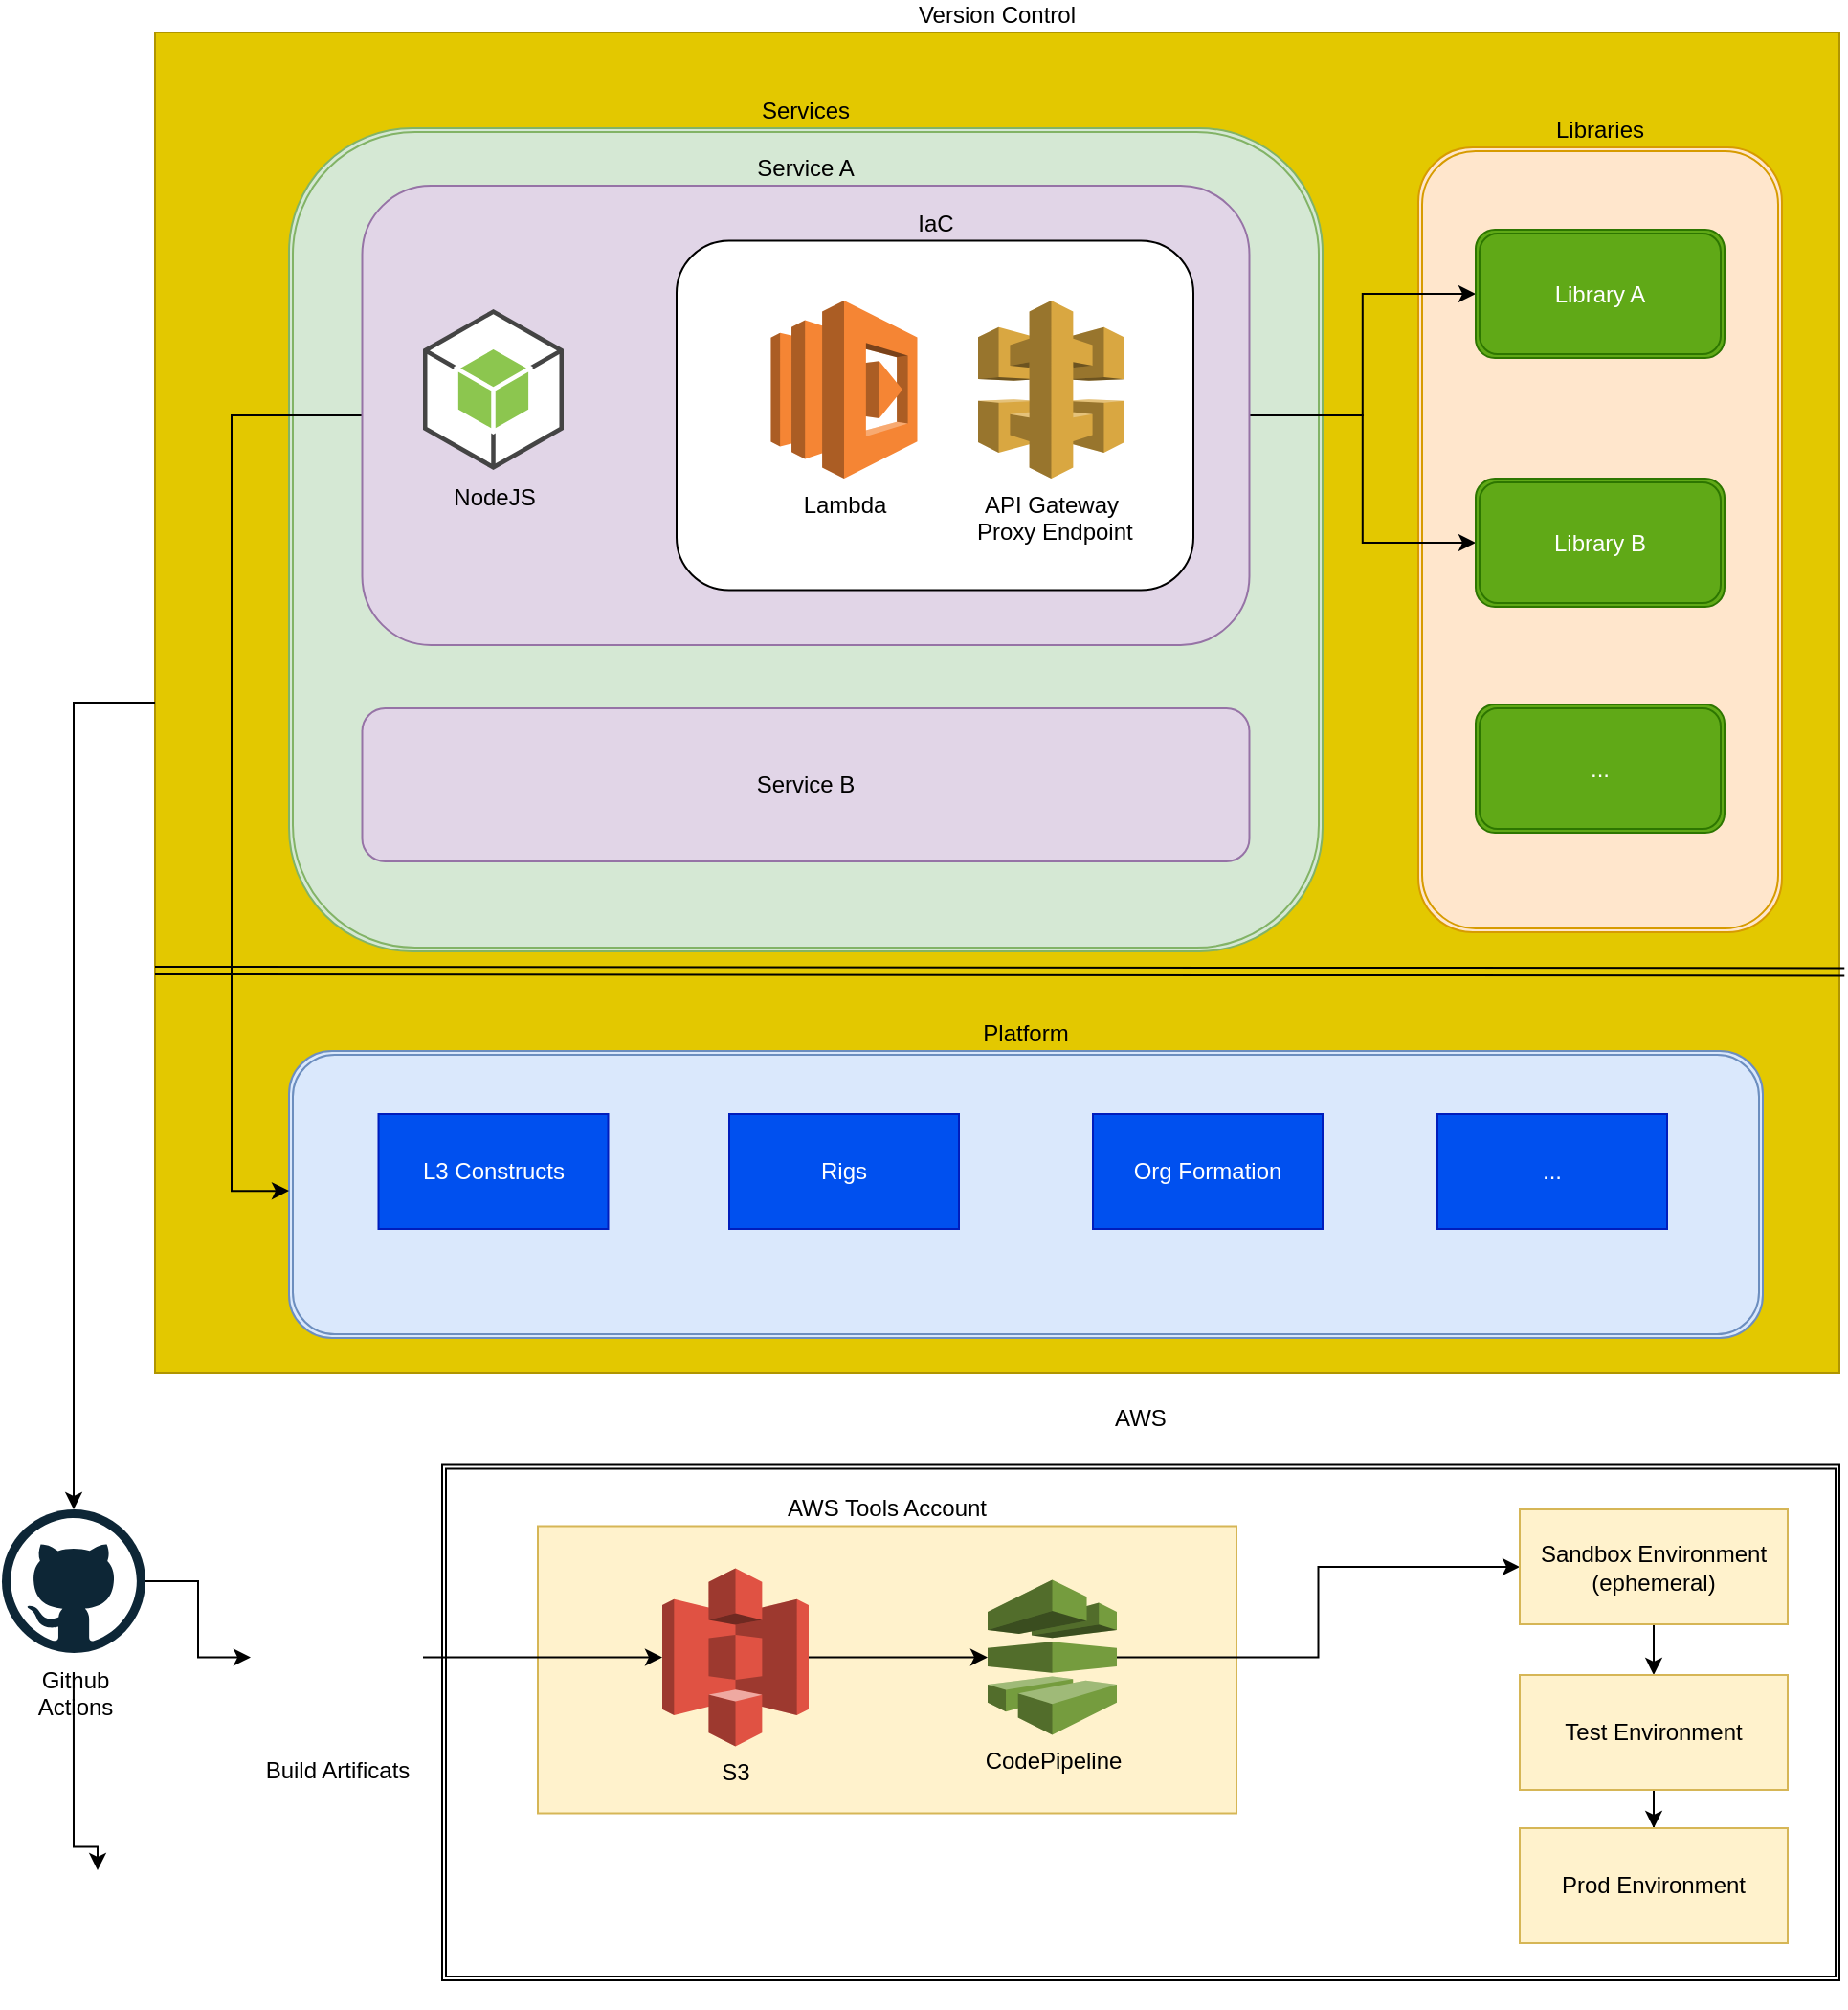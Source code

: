 <mxfile version="22.0.6" type="device">
  <diagram name="Page-1" id="dF-n39GfI8d1odxkNiJK">
    <mxGraphModel dx="2537" dy="860" grid="1" gridSize="10" guides="1" tooltips="1" connect="1" arrows="1" fold="1" page="1" pageScale="1" pageWidth="850" pageHeight="1100" math="0" shadow="0">
      <root>
        <mxCell id="0" />
        <mxCell id="1" parent="0" />
        <mxCell id="EI7FiWirIY5I7oA7hFFx-66" value="&lt;div&gt;AWS&lt;/div&gt;&lt;div&gt;&lt;br&gt;&lt;/div&gt;" style="shape=ext;double=1;rounded=0;whiteSpace=wrap;html=1;labelPosition=center;verticalLabelPosition=top;align=center;verticalAlign=bottom;" vertex="1" parent="1">
          <mxGeometry x="-50" y="768.25" width="730" height="269.25" as="geometry" />
        </mxCell>
        <mxCell id="EI7FiWirIY5I7oA7hFFx-24" value="Version Control" style="rounded=0;whiteSpace=wrap;html=1;labelPosition=center;verticalLabelPosition=top;align=center;verticalAlign=bottom;fillColor=#e3c800;fontColor=#000000;strokeColor=#B09500;" vertex="1" parent="1">
          <mxGeometry x="-200" y="20" width="880" height="700" as="geometry" />
        </mxCell>
        <mxCell id="EI7FiWirIY5I7oA7hFFx-61" value="Platform" style="shape=ext;double=1;rounded=1;whiteSpace=wrap;html=1;labelPosition=center;verticalLabelPosition=top;align=center;verticalAlign=bottom;fillColor=#dae8fc;strokeColor=#6c8ebf;" vertex="1" parent="1">
          <mxGeometry x="-130" y="552" width="770" height="150" as="geometry" />
        </mxCell>
        <mxCell id="EI7FiWirIY5I7oA7hFFx-11" value="Libraries" style="shape=ext;double=1;rounded=1;whiteSpace=wrap;html=1;labelPosition=center;verticalLabelPosition=top;align=center;verticalAlign=bottom;fillColor=#ffe6cc;strokeColor=#d79b00;" vertex="1" parent="1">
          <mxGeometry x="460" y="80" width="190" height="410" as="geometry" />
        </mxCell>
        <mxCell id="EI7FiWirIY5I7oA7hFFx-44" value="&lt;div&gt;AWS Tools Account&lt;/div&gt;" style="rounded=0;whiteSpace=wrap;html=1;labelPosition=center;verticalLabelPosition=top;align=center;verticalAlign=bottom;fillColor=#fff2cc;strokeColor=#d6b656;" vertex="1" parent="1">
          <mxGeometry y="800.25" width="365" height="150" as="geometry" />
        </mxCell>
        <mxCell id="EI7FiWirIY5I7oA7hFFx-47" style="edgeStyle=orthogonalEdgeStyle;rounded=0;orthogonalLoop=1;jettySize=auto;html=1;" edge="1" parent="1" source="EI7FiWirIY5I7oA7hFFx-24" target="EI7FiWirIY5I7oA7hFFx-5">
          <mxGeometry relative="1" as="geometry">
            <mxPoint x="-280" y="530" as="targetPoint" />
          </mxGeometry>
        </mxCell>
        <mxCell id="EI7FiWirIY5I7oA7hFFx-10" value="Services" style="shape=ext;double=1;rounded=1;whiteSpace=wrap;html=1;labelPosition=center;verticalLabelPosition=top;align=center;verticalAlign=bottom;fillColor=#d5e8d4;strokeColor=#82b366;" vertex="1" parent="1">
          <mxGeometry x="-130" y="70" width="540" height="430" as="geometry" />
        </mxCell>
        <mxCell id="EI7FiWirIY5I7oA7hFFx-50" style="edgeStyle=orthogonalEdgeStyle;rounded=0;orthogonalLoop=1;jettySize=auto;html=1;" edge="1" parent="1" source="EI7FiWirIY5I7oA7hFFx-15">
          <mxGeometry relative="1" as="geometry">
            <mxPoint x="-130" y="625.059" as="targetPoint" />
            <Array as="points">
              <mxPoint x="-160" y="220" />
              <mxPoint x="-160" y="625" />
            </Array>
          </mxGeometry>
        </mxCell>
        <mxCell id="EI7FiWirIY5I7oA7hFFx-57" style="edgeStyle=orthogonalEdgeStyle;rounded=0;orthogonalLoop=1;jettySize=auto;html=1;entryX=0;entryY=0.5;entryDx=0;entryDy=0;" edge="1" parent="1" source="EI7FiWirIY5I7oA7hFFx-15" target="EI7FiWirIY5I7oA7hFFx-55">
          <mxGeometry relative="1" as="geometry" />
        </mxCell>
        <mxCell id="EI7FiWirIY5I7oA7hFFx-58" style="edgeStyle=orthogonalEdgeStyle;rounded=0;orthogonalLoop=1;jettySize=auto;html=1;entryX=0;entryY=0.5;entryDx=0;entryDy=0;" edge="1" parent="1" source="EI7FiWirIY5I7oA7hFFx-15" target="EI7FiWirIY5I7oA7hFFx-56">
          <mxGeometry relative="1" as="geometry" />
        </mxCell>
        <mxCell id="EI7FiWirIY5I7oA7hFFx-15" value="Service A" style="rounded=1;whiteSpace=wrap;html=1;labelPosition=center;verticalLabelPosition=top;align=center;verticalAlign=bottom;fillColor=#e1d5e7;strokeColor=#9673a6;" vertex="1" parent="1">
          <mxGeometry x="-91.75" y="100" width="463.5" height="240" as="geometry" />
        </mxCell>
        <mxCell id="EI7FiWirIY5I7oA7hFFx-17" value="IaC" style="rounded=1;whiteSpace=wrap;html=1;labelPosition=center;verticalLabelPosition=top;align=center;verticalAlign=bottom;" vertex="1" parent="1">
          <mxGeometry x="72.5" y="128.75" width="270" height="182.5" as="geometry" />
        </mxCell>
        <mxCell id="EI7FiWirIY5I7oA7hFFx-1" value="&lt;div&gt;Lambda&lt;/div&gt;&lt;div&gt;&lt;br&gt;&lt;/div&gt;" style="outlineConnect=0;dashed=0;verticalLabelPosition=bottom;verticalAlign=top;align=center;html=1;shape=mxgraph.aws3.lambda;fillColor=#F58534;gradientColor=none;" vertex="1" parent="1">
          <mxGeometry x="121.75" y="160" width="76.5" height="93" as="geometry" />
        </mxCell>
        <mxCell id="EI7FiWirIY5I7oA7hFFx-2" value="&lt;div&gt;API Gateway&lt;/div&gt;&lt;div&gt;&amp;nbsp;Proxy Endpoint&lt;/div&gt;" style="outlineConnect=0;dashed=0;verticalLabelPosition=bottom;verticalAlign=top;align=center;html=1;shape=mxgraph.aws3.api_gateway;fillColor=#D9A741;gradientColor=none;" vertex="1" parent="1">
          <mxGeometry x="230" y="160" width="76.5" height="93" as="geometry" />
        </mxCell>
        <mxCell id="EI7FiWirIY5I7oA7hFFx-3" value="&lt;div&gt;NodeJS&lt;/div&gt;" style="outlineConnect=0;dashed=0;verticalLabelPosition=bottom;verticalAlign=top;align=center;html=1;shape=mxgraph.aws3.android;fillColor=#8CC64F;gradientColor=none;" vertex="1" parent="1">
          <mxGeometry x="-60" y="164.5" width="73.5" height="84" as="geometry" />
        </mxCell>
        <mxCell id="EI7FiWirIY5I7oA7hFFx-27" style="edgeStyle=orthogonalEdgeStyle;rounded=0;orthogonalLoop=1;jettySize=auto;html=1;" edge="1" parent="1" source="EI7FiWirIY5I7oA7hFFx-4" target="EI7FiWirIY5I7oA7hFFx-7">
          <mxGeometry relative="1" as="geometry" />
        </mxCell>
        <mxCell id="EI7FiWirIY5I7oA7hFFx-4" value="&lt;div&gt;S3&lt;/div&gt;" style="outlineConnect=0;dashed=0;verticalLabelPosition=bottom;verticalAlign=top;align=center;html=1;shape=mxgraph.aws3.s3;fillColor=#E05243;gradientColor=none;" vertex="1" parent="1">
          <mxGeometry x="65" y="822.25" width="76.5" height="93" as="geometry" />
        </mxCell>
        <mxCell id="EI7FiWirIY5I7oA7hFFx-29" style="edgeStyle=orthogonalEdgeStyle;rounded=0;orthogonalLoop=1;jettySize=auto;html=1;" edge="1" parent="1" source="EI7FiWirIY5I7oA7hFFx-5" target="EI7FiWirIY5I7oA7hFFx-6">
          <mxGeometry relative="1" as="geometry" />
        </mxCell>
        <mxCell id="EI7FiWirIY5I7oA7hFFx-31" style="edgeStyle=orthogonalEdgeStyle;rounded=0;orthogonalLoop=1;jettySize=auto;html=1;" edge="1" parent="1">
          <mxGeometry relative="1" as="geometry">
            <mxPoint x="-242.529" y="878.0" as="sourcePoint" />
            <mxPoint x="-230" y="980" as="targetPoint" />
            <Array as="points">
              <mxPoint x="-243" y="967.75" />
            </Array>
          </mxGeometry>
        </mxCell>
        <mxCell id="EI7FiWirIY5I7oA7hFFx-5" value="&lt;div&gt;Github&lt;/div&gt;&lt;div&gt;Actions&lt;br&gt;&lt;/div&gt;" style="dashed=0;outlineConnect=0;html=1;align=center;labelPosition=center;verticalLabelPosition=bottom;verticalAlign=top;shape=mxgraph.weblogos.github" vertex="1" parent="1">
          <mxGeometry x="-280" y="791.5" width="75" height="75" as="geometry" />
        </mxCell>
        <mxCell id="EI7FiWirIY5I7oA7hFFx-26" style="edgeStyle=orthogonalEdgeStyle;rounded=0;orthogonalLoop=1;jettySize=auto;html=1;" edge="1" parent="1" source="EI7FiWirIY5I7oA7hFFx-6" target="EI7FiWirIY5I7oA7hFFx-4">
          <mxGeometry relative="1" as="geometry" />
        </mxCell>
        <mxCell id="EI7FiWirIY5I7oA7hFFx-6" value="Build Artificats" style="shape=image;html=1;verticalAlign=top;verticalLabelPosition=bottom;labelBackgroundColor=#ffffff;imageAspect=0;aspect=fixed;image=https://cdn0.iconfinder.com/data/icons/file-type-19/512/file__zip__compressed_-128.png" vertex="1" parent="1">
          <mxGeometry x="-150" y="823.75" width="90" height="90" as="geometry" />
        </mxCell>
        <mxCell id="EI7FiWirIY5I7oA7hFFx-46" style="edgeStyle=orthogonalEdgeStyle;rounded=0;orthogonalLoop=1;jettySize=auto;html=1;entryX=0;entryY=0.5;entryDx=0;entryDy=0;" edge="1" parent="1" source="EI7FiWirIY5I7oA7hFFx-7" target="EI7FiWirIY5I7oA7hFFx-34">
          <mxGeometry relative="1" as="geometry" />
        </mxCell>
        <mxCell id="EI7FiWirIY5I7oA7hFFx-7" value="&lt;div&gt;CodePipeline&lt;/div&gt;&lt;div&gt;&lt;br&gt;&lt;/div&gt;" style="outlineConnect=0;dashed=0;verticalLabelPosition=bottom;verticalAlign=top;align=center;html=1;shape=mxgraph.aws3.codepipeline;fillColor=#759C3E;gradientColor=none;" vertex="1" parent="1">
          <mxGeometry x="235" y="828.25" width="67.5" height="81" as="geometry" />
        </mxCell>
        <mxCell id="EI7FiWirIY5I7oA7hFFx-21" value="&lt;div&gt;L3 Constructs&lt;/div&gt;" style="rounded=0;whiteSpace=wrap;html=1;fillColor=#0050ef;fontColor=#ffffff;strokeColor=#001DBC;" vertex="1" parent="1">
          <mxGeometry x="-83.25" y="585" width="120" height="60" as="geometry" />
        </mxCell>
        <mxCell id="EI7FiWirIY5I7oA7hFFx-22" value="Rigs" style="rounded=0;whiteSpace=wrap;html=1;fillColor=#0050ef;fontColor=#ffffff;strokeColor=#001DBC;" vertex="1" parent="1">
          <mxGeometry x="100" y="585" width="120" height="60" as="geometry" />
        </mxCell>
        <mxCell id="EI7FiWirIY5I7oA7hFFx-23" value="Org Formation" style="rounded=0;whiteSpace=wrap;html=1;fillColor=#0050ef;fontColor=#ffffff;strokeColor=#001DBC;" vertex="1" parent="1">
          <mxGeometry x="290" y="585" width="120" height="60" as="geometry" />
        </mxCell>
        <mxCell id="EI7FiWirIY5I7oA7hFFx-30" value="" style="shape=image;html=1;verticalAlign=top;verticalLabelPosition=bottom;labelBackgroundColor=#ffffff;imageAspect=0;aspect=fixed;image=https://cdn1.iconfinder.com/data/icons/ionicons-fill-vol-2/512/logo-npm-128.png" vertex="1" parent="1">
          <mxGeometry x="-205" y="924" width="128" height="128" as="geometry" />
        </mxCell>
        <mxCell id="EI7FiWirIY5I7oA7hFFx-37" style="edgeStyle=orthogonalEdgeStyle;rounded=0;orthogonalLoop=1;jettySize=auto;html=1;" edge="1" parent="1" source="EI7FiWirIY5I7oA7hFFx-34" target="EI7FiWirIY5I7oA7hFFx-35">
          <mxGeometry relative="1" as="geometry">
            <Array as="points">
              <mxPoint x="573" y="918" />
            </Array>
          </mxGeometry>
        </mxCell>
        <mxCell id="EI7FiWirIY5I7oA7hFFx-34" value="&lt;div&gt;Sandbox Environment&lt;/div&gt;&lt;div&gt;(ephemeral)&lt;br&gt;&lt;/div&gt;" style="rounded=0;whiteSpace=wrap;html=1;fillColor=#fff2cc;strokeColor=#d6b656;" vertex="1" parent="1">
          <mxGeometry x="513" y="791.5" width="140" height="60" as="geometry" />
        </mxCell>
        <mxCell id="EI7FiWirIY5I7oA7hFFx-38" style="edgeStyle=orthogonalEdgeStyle;rounded=0;orthogonalLoop=1;jettySize=auto;html=1;" edge="1" parent="1" source="EI7FiWirIY5I7oA7hFFx-35" target="EI7FiWirIY5I7oA7hFFx-36">
          <mxGeometry relative="1" as="geometry" />
        </mxCell>
        <mxCell id="EI7FiWirIY5I7oA7hFFx-35" value="Test Environment" style="rounded=0;whiteSpace=wrap;html=1;fillColor=#fff2cc;strokeColor=#d6b656;" vertex="1" parent="1">
          <mxGeometry x="513" y="878" width="140" height="60" as="geometry" />
        </mxCell>
        <mxCell id="EI7FiWirIY5I7oA7hFFx-36" value="&lt;div&gt;Prod Environment&lt;/div&gt;" style="rounded=0;whiteSpace=wrap;html=1;fillColor=#fff2cc;strokeColor=#d6b656;" vertex="1" parent="1">
          <mxGeometry x="513" y="958" width="140" height="60" as="geometry" />
        </mxCell>
        <mxCell id="EI7FiWirIY5I7oA7hFFx-52" value="Service B " style="rounded=1;whiteSpace=wrap;html=1;labelPosition=center;verticalLabelPosition=middle;align=center;verticalAlign=middle;fillColor=#e1d5e7;strokeColor=#9673a6;" vertex="1" parent="1">
          <mxGeometry x="-91.75" y="373" width="463.5" height="80" as="geometry" />
        </mxCell>
        <mxCell id="EI7FiWirIY5I7oA7hFFx-55" value="Library A" style="shape=ext;double=1;rounded=1;whiteSpace=wrap;html=1;labelPosition=center;verticalLabelPosition=middle;align=center;verticalAlign=middle;fillColor=#60a917;fontColor=#ffffff;strokeColor=#2D7600;" vertex="1" parent="1">
          <mxGeometry x="490" y="123" width="130" height="67" as="geometry" />
        </mxCell>
        <mxCell id="EI7FiWirIY5I7oA7hFFx-56" value="Library B" style="shape=ext;double=1;rounded=1;whiteSpace=wrap;html=1;labelPosition=center;verticalLabelPosition=middle;align=center;verticalAlign=middle;fillColor=#60a917;fontColor=#ffffff;strokeColor=#2D7600;" vertex="1" parent="1">
          <mxGeometry x="490" y="253" width="130" height="67" as="geometry" />
        </mxCell>
        <mxCell id="EI7FiWirIY5I7oA7hFFx-59" value="..." style="shape=ext;double=1;rounded=1;whiteSpace=wrap;html=1;labelPosition=center;verticalLabelPosition=middle;align=center;verticalAlign=middle;fillColor=#60a917;fontColor=#ffffff;strokeColor=#2D7600;" vertex="1" parent="1">
          <mxGeometry x="490" y="371" width="130" height="67" as="geometry" />
        </mxCell>
        <mxCell id="EI7FiWirIY5I7oA7hFFx-62" value="..." style="rounded=0;whiteSpace=wrap;html=1;fillColor=#0050ef;fontColor=#ffffff;strokeColor=#001DBC;" vertex="1" parent="1">
          <mxGeometry x="470" y="585" width="120" height="60" as="geometry" />
        </mxCell>
        <mxCell id="EI7FiWirIY5I7oA7hFFx-69" value="" style="shape=link;html=1;rounded=0;entryX=1.003;entryY=0.701;entryDx=0;entryDy=0;entryPerimeter=0;" edge="1" parent="1" target="EI7FiWirIY5I7oA7hFFx-24">
          <mxGeometry width="100" relative="1" as="geometry">
            <mxPoint x="-200" y="510" as="sourcePoint" />
            <mxPoint x="-100" y="510" as="targetPoint" />
          </mxGeometry>
        </mxCell>
      </root>
    </mxGraphModel>
  </diagram>
</mxfile>
